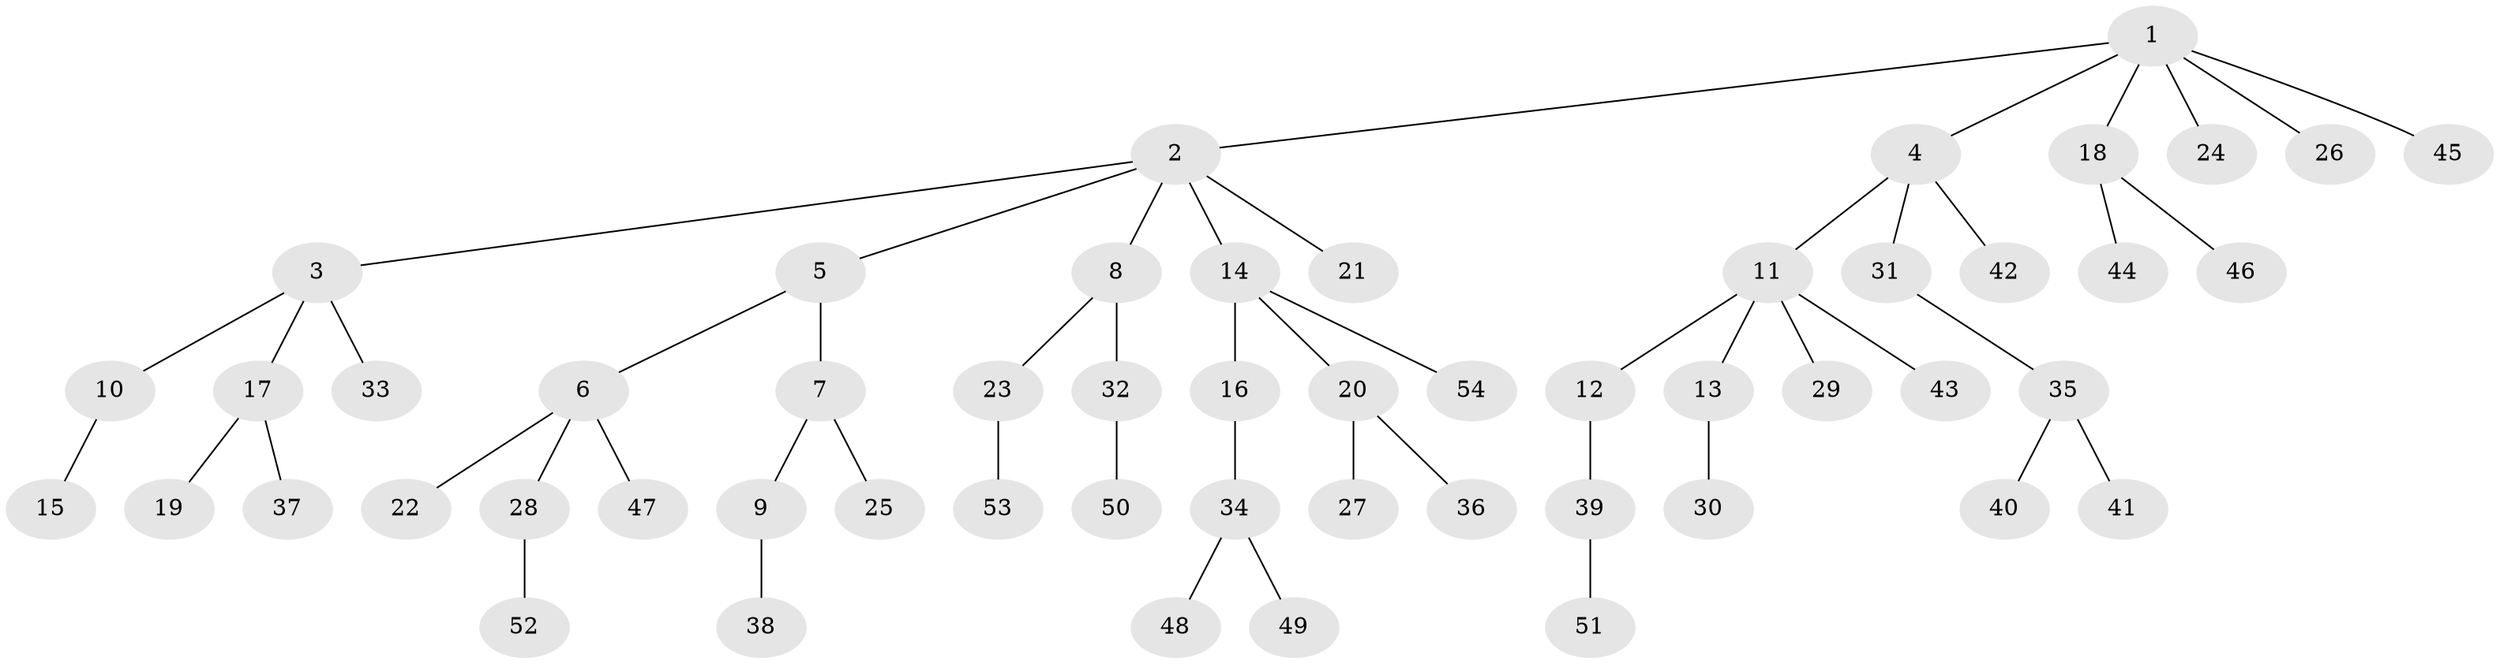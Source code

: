 // Generated by graph-tools (version 1.1) at 2025/50/03/09/25 03:50:20]
// undirected, 54 vertices, 53 edges
graph export_dot {
graph [start="1"]
  node [color=gray90,style=filled];
  1;
  2;
  3;
  4;
  5;
  6;
  7;
  8;
  9;
  10;
  11;
  12;
  13;
  14;
  15;
  16;
  17;
  18;
  19;
  20;
  21;
  22;
  23;
  24;
  25;
  26;
  27;
  28;
  29;
  30;
  31;
  32;
  33;
  34;
  35;
  36;
  37;
  38;
  39;
  40;
  41;
  42;
  43;
  44;
  45;
  46;
  47;
  48;
  49;
  50;
  51;
  52;
  53;
  54;
  1 -- 2;
  1 -- 4;
  1 -- 18;
  1 -- 24;
  1 -- 26;
  1 -- 45;
  2 -- 3;
  2 -- 5;
  2 -- 8;
  2 -- 14;
  2 -- 21;
  3 -- 10;
  3 -- 17;
  3 -- 33;
  4 -- 11;
  4 -- 31;
  4 -- 42;
  5 -- 6;
  5 -- 7;
  6 -- 22;
  6 -- 28;
  6 -- 47;
  7 -- 9;
  7 -- 25;
  8 -- 23;
  8 -- 32;
  9 -- 38;
  10 -- 15;
  11 -- 12;
  11 -- 13;
  11 -- 29;
  11 -- 43;
  12 -- 39;
  13 -- 30;
  14 -- 16;
  14 -- 20;
  14 -- 54;
  16 -- 34;
  17 -- 19;
  17 -- 37;
  18 -- 44;
  18 -- 46;
  20 -- 27;
  20 -- 36;
  23 -- 53;
  28 -- 52;
  31 -- 35;
  32 -- 50;
  34 -- 48;
  34 -- 49;
  35 -- 40;
  35 -- 41;
  39 -- 51;
}
